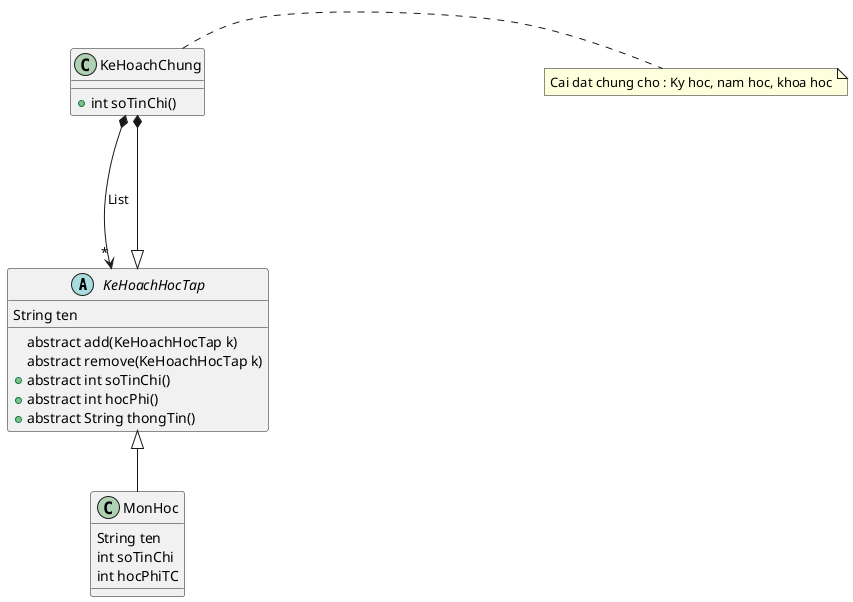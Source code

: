 @startuml
'https://plantuml.com/sequence-diagram

abstract class KeHoachHocTap {
    String ten
    abstract add(KeHoachHocTap k)
    abstract remove(KeHoachHocTap k)
    + abstract int soTinChi()
    + abstract int hocPhi()
    + abstract String thongTin()
    }

class MonHoc {
    String ten
    int soTinChi
    int hocPhiTC
}

class KeHoachChung {
    +int soTinChi()
}

KeHoachHocTap <|-- MonHoc
KeHoachHocTap <|--* KeHoachChung
KeHoachChung *--->"*" KeHoachHocTap: List


note right of KeHoachChung
    Cai dat chung cho : Ky hoc, nam hoc, khoa hoc
end note

note right of KeHoachChung::soTC
    t = 0;
    Duyet qua cac KeHoachHocTap trong list
        t = t + k.soTinChi()
    return t
end note

@enduml
